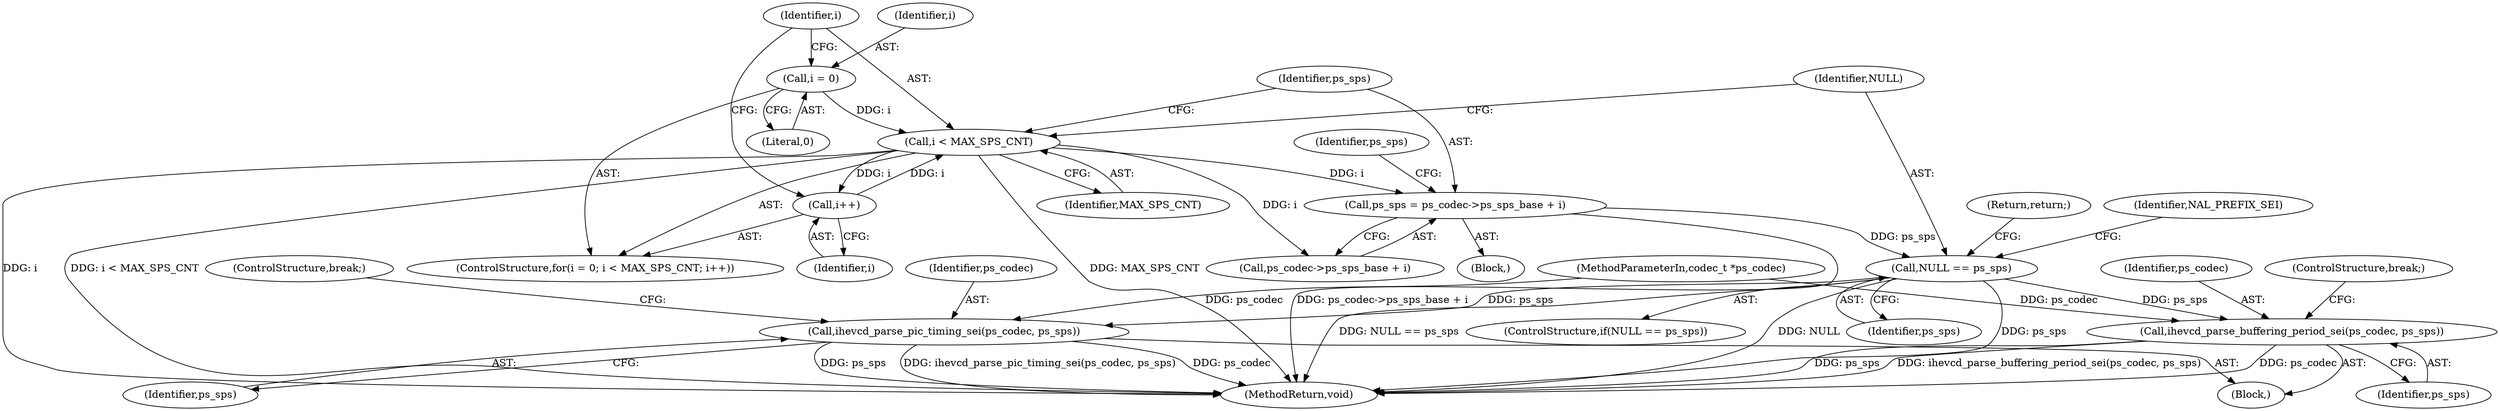 digraph "0_Android_9f0fb67540d2259e4930d9bd5f1a1a6fb95af862@integer" {
"1000139" [label="(Call,ps_sps = ps_codec->ps_sps_base + i)"];
"1000133" [label="(Call,i < MAX_SPS_CNT)"];
"1000136" [label="(Call,i++)"];
"1000130" [label="(Call,i = 0)"];
"1000153" [label="(Call,NULL == ps_sps)"];
"1000174" [label="(Call,ihevcd_parse_buffering_period_sei(ps_codec, ps_sps))"];
"1000186" [label="(Call,ihevcd_parse_pic_timing_sei(ps_codec, ps_sps))"];
"1000187" [label="(Identifier,ps_codec)"];
"1000130" [label="(Call,i = 0)"];
"1000131" [label="(Identifier,i)"];
"1000140" [label="(Identifier,ps_sps)"];
"1000165" [label="(Block,)"];
"1000186" [label="(Call,ihevcd_parse_pic_timing_sei(ps_codec, ps_sps))"];
"1000189" [label="(ControlStructure,break;)"];
"1000137" [label="(Identifier,i)"];
"1000155" [label="(Identifier,ps_sps)"];
"1000175" [label="(Identifier,ps_codec)"];
"1000176" [label="(Identifier,ps_sps)"];
"1000136" [label="(Call,i++)"];
"1000177" [label="(ControlStructure,break;)"];
"1000152" [label="(ControlStructure,if(NULL == ps_sps))"];
"1000134" [label="(Identifier,i)"];
"1000148" [label="(Identifier,ps_sps)"];
"1000138" [label="(Block,)"];
"1000132" [label="(Literal,0)"];
"1000135" [label="(Identifier,MAX_SPS_CNT)"];
"1000174" [label="(Call,ihevcd_parse_buffering_period_sei(ps_codec, ps_sps))"];
"1000157" [label="(Return,return;)"];
"1000188" [label="(Identifier,ps_sps)"];
"1000139" [label="(Call,ps_sps = ps_codec->ps_sps_base + i)"];
"1000426" [label="(MethodReturn,void)"];
"1000153" [label="(Call,NULL == ps_sps)"];
"1000141" [label="(Call,ps_codec->ps_sps_base + i)"];
"1000129" [label="(ControlStructure,for(i = 0; i < MAX_SPS_CNT; i++))"];
"1000133" [label="(Call,i < MAX_SPS_CNT)"];
"1000154" [label="(Identifier,NULL)"];
"1000160" [label="(Identifier,NAL_PREFIX_SEI)"];
"1000104" [label="(MethodParameterIn,codec_t *ps_codec)"];
"1000139" -> "1000138"  [label="AST: "];
"1000139" -> "1000141"  [label="CFG: "];
"1000140" -> "1000139"  [label="AST: "];
"1000141" -> "1000139"  [label="AST: "];
"1000148" -> "1000139"  [label="CFG: "];
"1000139" -> "1000426"  [label="DDG: ps_codec->ps_sps_base + i"];
"1000133" -> "1000139"  [label="DDG: i"];
"1000139" -> "1000153"  [label="DDG: ps_sps"];
"1000133" -> "1000129"  [label="AST: "];
"1000133" -> "1000135"  [label="CFG: "];
"1000134" -> "1000133"  [label="AST: "];
"1000135" -> "1000133"  [label="AST: "];
"1000140" -> "1000133"  [label="CFG: "];
"1000154" -> "1000133"  [label="CFG: "];
"1000133" -> "1000426"  [label="DDG: i"];
"1000133" -> "1000426"  [label="DDG: i < MAX_SPS_CNT"];
"1000133" -> "1000426"  [label="DDG: MAX_SPS_CNT"];
"1000136" -> "1000133"  [label="DDG: i"];
"1000130" -> "1000133"  [label="DDG: i"];
"1000133" -> "1000136"  [label="DDG: i"];
"1000133" -> "1000141"  [label="DDG: i"];
"1000136" -> "1000129"  [label="AST: "];
"1000136" -> "1000137"  [label="CFG: "];
"1000137" -> "1000136"  [label="AST: "];
"1000134" -> "1000136"  [label="CFG: "];
"1000130" -> "1000129"  [label="AST: "];
"1000130" -> "1000132"  [label="CFG: "];
"1000131" -> "1000130"  [label="AST: "];
"1000132" -> "1000130"  [label="AST: "];
"1000134" -> "1000130"  [label="CFG: "];
"1000153" -> "1000152"  [label="AST: "];
"1000153" -> "1000155"  [label="CFG: "];
"1000154" -> "1000153"  [label="AST: "];
"1000155" -> "1000153"  [label="AST: "];
"1000157" -> "1000153"  [label="CFG: "];
"1000160" -> "1000153"  [label="CFG: "];
"1000153" -> "1000426"  [label="DDG: NULL"];
"1000153" -> "1000426"  [label="DDG: ps_sps"];
"1000153" -> "1000426"  [label="DDG: NULL == ps_sps"];
"1000153" -> "1000174"  [label="DDG: ps_sps"];
"1000153" -> "1000186"  [label="DDG: ps_sps"];
"1000174" -> "1000165"  [label="AST: "];
"1000174" -> "1000176"  [label="CFG: "];
"1000175" -> "1000174"  [label="AST: "];
"1000176" -> "1000174"  [label="AST: "];
"1000177" -> "1000174"  [label="CFG: "];
"1000174" -> "1000426"  [label="DDG: ps_sps"];
"1000174" -> "1000426"  [label="DDG: ihevcd_parse_buffering_period_sei(ps_codec, ps_sps)"];
"1000174" -> "1000426"  [label="DDG: ps_codec"];
"1000104" -> "1000174"  [label="DDG: ps_codec"];
"1000186" -> "1000165"  [label="AST: "];
"1000186" -> "1000188"  [label="CFG: "];
"1000187" -> "1000186"  [label="AST: "];
"1000188" -> "1000186"  [label="AST: "];
"1000189" -> "1000186"  [label="CFG: "];
"1000186" -> "1000426"  [label="DDG: ps_sps"];
"1000186" -> "1000426"  [label="DDG: ihevcd_parse_pic_timing_sei(ps_codec, ps_sps)"];
"1000186" -> "1000426"  [label="DDG: ps_codec"];
"1000104" -> "1000186"  [label="DDG: ps_codec"];
}
